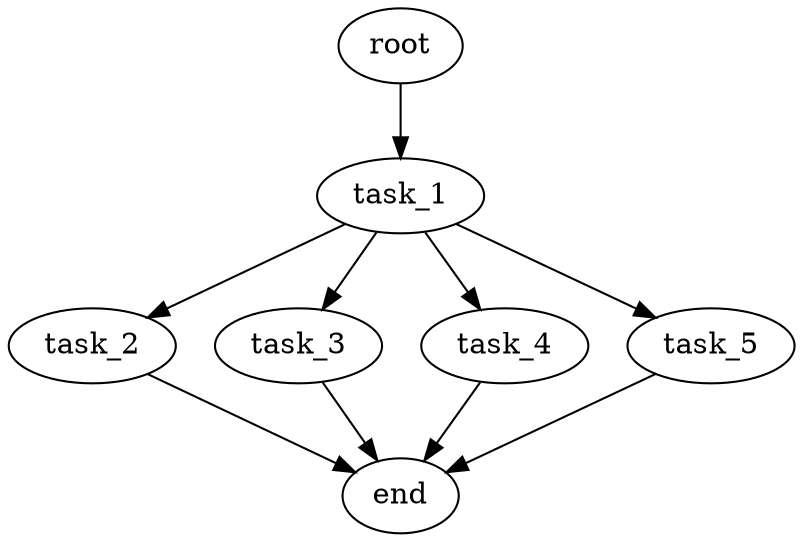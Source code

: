 digraph G {
  root [size="0.000000e+00"];
  task_1 [size="8.060134e+10"];
  task_2 [size="6.984413e+10"];
  task_3 [size="3.409103e+10"];
  task_4 [size="1.563240e+10"];
  task_5 [size="9.572559e+10"];
  end [size="0.000000e+00"];

  root -> task_1 [size="1.000000e-12"];
  task_1 -> task_2 [size="6.984413e+08"];
  task_1 -> task_3 [size="3.409103e+08"];
  task_1 -> task_4 [size="1.563240e+08"];
  task_1 -> task_5 [size="9.572559e+08"];
  task_2 -> end [size="1.000000e-12"];
  task_3 -> end [size="1.000000e-12"];
  task_4 -> end [size="1.000000e-12"];
  task_5 -> end [size="1.000000e-12"];
}
